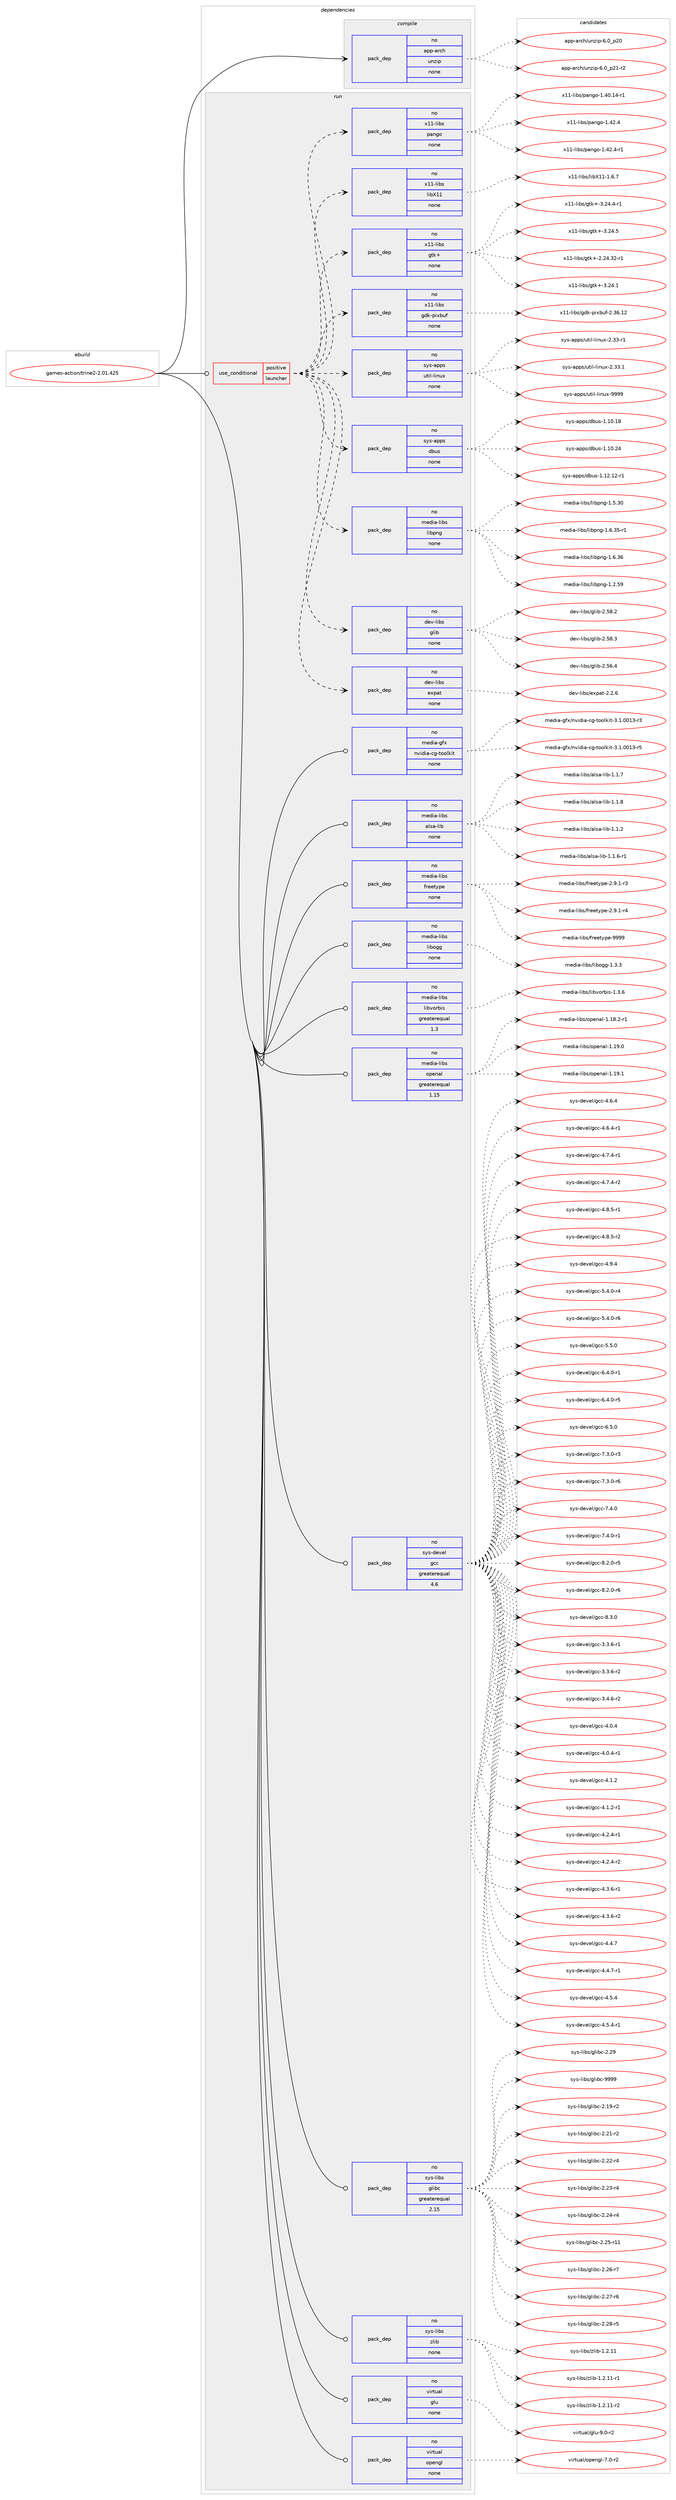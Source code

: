 digraph prolog {

# *************
# Graph options
# *************

newrank=true;
concentrate=true;
compound=true;
graph [rankdir=LR,fontname=Helvetica,fontsize=10,ranksep=1.5];#, ranksep=2.5, nodesep=0.2];
edge  [arrowhead=vee];
node  [fontname=Helvetica,fontsize=10];

# **********
# The ebuild
# **********

subgraph cluster_leftcol {
color=gray;
rank=same;
label=<<i>ebuild</i>>;
id [label="games-action/trine2-2.01.425", color=red, width=4, href="../games-action/trine2-2.01.425.svg"];
}

# ****************
# The dependencies
# ****************

subgraph cluster_midcol {
color=gray;
label=<<i>dependencies</i>>;
subgraph cluster_compile {
fillcolor="#eeeeee";
style=filled;
label=<<i>compile</i>>;
subgraph pack1104033 {
dependency1553900 [label=<<TABLE BORDER="0" CELLBORDER="1" CELLSPACING="0" CELLPADDING="4" WIDTH="220"><TR><TD ROWSPAN="6" CELLPADDING="30">pack_dep</TD></TR><TR><TD WIDTH="110">no</TD></TR><TR><TD>app-arch</TD></TR><TR><TD>unzip</TD></TR><TR><TD>none</TD></TR><TR><TD></TD></TR></TABLE>>, shape=none, color=blue];
}
id:e -> dependency1553900:w [weight=20,style="solid",arrowhead="vee"];
}
subgraph cluster_compileandrun {
fillcolor="#eeeeee";
style=filled;
label=<<i>compile and run</i>>;
}
subgraph cluster_run {
fillcolor="#eeeeee";
style=filled;
label=<<i>run</i>>;
subgraph cond426079 {
dependency1553901 [label=<<TABLE BORDER="0" CELLBORDER="1" CELLSPACING="0" CELLPADDING="4"><TR><TD ROWSPAN="3" CELLPADDING="10">use_conditional</TD></TR><TR><TD>positive</TD></TR><TR><TD>launcher</TD></TR></TABLE>>, shape=none, color=red];
subgraph pack1104034 {
dependency1553902 [label=<<TABLE BORDER="0" CELLBORDER="1" CELLSPACING="0" CELLPADDING="4" WIDTH="220"><TR><TD ROWSPAN="6" CELLPADDING="30">pack_dep</TD></TR><TR><TD WIDTH="110">no</TD></TR><TR><TD>dev-libs</TD></TR><TR><TD>expat</TD></TR><TR><TD>none</TD></TR><TR><TD></TD></TR></TABLE>>, shape=none, color=blue];
}
dependency1553901:e -> dependency1553902:w [weight=20,style="dashed",arrowhead="vee"];
subgraph pack1104035 {
dependency1553903 [label=<<TABLE BORDER="0" CELLBORDER="1" CELLSPACING="0" CELLPADDING="4" WIDTH="220"><TR><TD ROWSPAN="6" CELLPADDING="30">pack_dep</TD></TR><TR><TD WIDTH="110">no</TD></TR><TR><TD>dev-libs</TD></TR><TR><TD>glib</TD></TR><TR><TD>none</TD></TR><TR><TD></TD></TR></TABLE>>, shape=none, color=blue];
}
dependency1553901:e -> dependency1553903:w [weight=20,style="dashed",arrowhead="vee"];
subgraph pack1104036 {
dependency1553904 [label=<<TABLE BORDER="0" CELLBORDER="1" CELLSPACING="0" CELLPADDING="4" WIDTH="220"><TR><TD ROWSPAN="6" CELLPADDING="30">pack_dep</TD></TR><TR><TD WIDTH="110">no</TD></TR><TR><TD>media-libs</TD></TR><TR><TD>libpng</TD></TR><TR><TD>none</TD></TR><TR><TD></TD></TR></TABLE>>, shape=none, color=blue];
}
dependency1553901:e -> dependency1553904:w [weight=20,style="dashed",arrowhead="vee"];
subgraph pack1104037 {
dependency1553905 [label=<<TABLE BORDER="0" CELLBORDER="1" CELLSPACING="0" CELLPADDING="4" WIDTH="220"><TR><TD ROWSPAN="6" CELLPADDING="30">pack_dep</TD></TR><TR><TD WIDTH="110">no</TD></TR><TR><TD>sys-apps</TD></TR><TR><TD>dbus</TD></TR><TR><TD>none</TD></TR><TR><TD></TD></TR></TABLE>>, shape=none, color=blue];
}
dependency1553901:e -> dependency1553905:w [weight=20,style="dashed",arrowhead="vee"];
subgraph pack1104038 {
dependency1553906 [label=<<TABLE BORDER="0" CELLBORDER="1" CELLSPACING="0" CELLPADDING="4" WIDTH="220"><TR><TD ROWSPAN="6" CELLPADDING="30">pack_dep</TD></TR><TR><TD WIDTH="110">no</TD></TR><TR><TD>sys-apps</TD></TR><TR><TD>util-linux</TD></TR><TR><TD>none</TD></TR><TR><TD></TD></TR></TABLE>>, shape=none, color=blue];
}
dependency1553901:e -> dependency1553906:w [weight=20,style="dashed",arrowhead="vee"];
subgraph pack1104039 {
dependency1553907 [label=<<TABLE BORDER="0" CELLBORDER="1" CELLSPACING="0" CELLPADDING="4" WIDTH="220"><TR><TD ROWSPAN="6" CELLPADDING="30">pack_dep</TD></TR><TR><TD WIDTH="110">no</TD></TR><TR><TD>x11-libs</TD></TR><TR><TD>gdk-pixbuf</TD></TR><TR><TD>none</TD></TR><TR><TD></TD></TR></TABLE>>, shape=none, color=blue];
}
dependency1553901:e -> dependency1553907:w [weight=20,style="dashed",arrowhead="vee"];
subgraph pack1104040 {
dependency1553908 [label=<<TABLE BORDER="0" CELLBORDER="1" CELLSPACING="0" CELLPADDING="4" WIDTH="220"><TR><TD ROWSPAN="6" CELLPADDING="30">pack_dep</TD></TR><TR><TD WIDTH="110">no</TD></TR><TR><TD>x11-libs</TD></TR><TR><TD>gtk+</TD></TR><TR><TD>none</TD></TR><TR><TD></TD></TR></TABLE>>, shape=none, color=blue];
}
dependency1553901:e -> dependency1553908:w [weight=20,style="dashed",arrowhead="vee"];
subgraph pack1104041 {
dependency1553909 [label=<<TABLE BORDER="0" CELLBORDER="1" CELLSPACING="0" CELLPADDING="4" WIDTH="220"><TR><TD ROWSPAN="6" CELLPADDING="30">pack_dep</TD></TR><TR><TD WIDTH="110">no</TD></TR><TR><TD>x11-libs</TD></TR><TR><TD>libX11</TD></TR><TR><TD>none</TD></TR><TR><TD></TD></TR></TABLE>>, shape=none, color=blue];
}
dependency1553901:e -> dependency1553909:w [weight=20,style="dashed",arrowhead="vee"];
subgraph pack1104042 {
dependency1553910 [label=<<TABLE BORDER="0" CELLBORDER="1" CELLSPACING="0" CELLPADDING="4" WIDTH="220"><TR><TD ROWSPAN="6" CELLPADDING="30">pack_dep</TD></TR><TR><TD WIDTH="110">no</TD></TR><TR><TD>x11-libs</TD></TR><TR><TD>pango</TD></TR><TR><TD>none</TD></TR><TR><TD></TD></TR></TABLE>>, shape=none, color=blue];
}
dependency1553901:e -> dependency1553910:w [weight=20,style="dashed",arrowhead="vee"];
}
id:e -> dependency1553901:w [weight=20,style="solid",arrowhead="odot"];
subgraph pack1104043 {
dependency1553911 [label=<<TABLE BORDER="0" CELLBORDER="1" CELLSPACING="0" CELLPADDING="4" WIDTH="220"><TR><TD ROWSPAN="6" CELLPADDING="30">pack_dep</TD></TR><TR><TD WIDTH="110">no</TD></TR><TR><TD>media-gfx</TD></TR><TR><TD>nvidia-cg-toolkit</TD></TR><TR><TD>none</TD></TR><TR><TD></TD></TR></TABLE>>, shape=none, color=blue];
}
id:e -> dependency1553911:w [weight=20,style="solid",arrowhead="odot"];
subgraph pack1104044 {
dependency1553912 [label=<<TABLE BORDER="0" CELLBORDER="1" CELLSPACING="0" CELLPADDING="4" WIDTH="220"><TR><TD ROWSPAN="6" CELLPADDING="30">pack_dep</TD></TR><TR><TD WIDTH="110">no</TD></TR><TR><TD>media-libs</TD></TR><TR><TD>alsa-lib</TD></TR><TR><TD>none</TD></TR><TR><TD></TD></TR></TABLE>>, shape=none, color=blue];
}
id:e -> dependency1553912:w [weight=20,style="solid",arrowhead="odot"];
subgraph pack1104045 {
dependency1553913 [label=<<TABLE BORDER="0" CELLBORDER="1" CELLSPACING="0" CELLPADDING="4" WIDTH="220"><TR><TD ROWSPAN="6" CELLPADDING="30">pack_dep</TD></TR><TR><TD WIDTH="110">no</TD></TR><TR><TD>media-libs</TD></TR><TR><TD>freetype</TD></TR><TR><TD>none</TD></TR><TR><TD></TD></TR></TABLE>>, shape=none, color=blue];
}
id:e -> dependency1553913:w [weight=20,style="solid",arrowhead="odot"];
subgraph pack1104046 {
dependency1553914 [label=<<TABLE BORDER="0" CELLBORDER="1" CELLSPACING="0" CELLPADDING="4" WIDTH="220"><TR><TD ROWSPAN="6" CELLPADDING="30">pack_dep</TD></TR><TR><TD WIDTH="110">no</TD></TR><TR><TD>media-libs</TD></TR><TR><TD>libogg</TD></TR><TR><TD>none</TD></TR><TR><TD></TD></TR></TABLE>>, shape=none, color=blue];
}
id:e -> dependency1553914:w [weight=20,style="solid",arrowhead="odot"];
subgraph pack1104047 {
dependency1553915 [label=<<TABLE BORDER="0" CELLBORDER="1" CELLSPACING="0" CELLPADDING="4" WIDTH="220"><TR><TD ROWSPAN="6" CELLPADDING="30">pack_dep</TD></TR><TR><TD WIDTH="110">no</TD></TR><TR><TD>media-libs</TD></TR><TR><TD>libvorbis</TD></TR><TR><TD>greaterequal</TD></TR><TR><TD>1.3</TD></TR></TABLE>>, shape=none, color=blue];
}
id:e -> dependency1553915:w [weight=20,style="solid",arrowhead="odot"];
subgraph pack1104048 {
dependency1553916 [label=<<TABLE BORDER="0" CELLBORDER="1" CELLSPACING="0" CELLPADDING="4" WIDTH="220"><TR><TD ROWSPAN="6" CELLPADDING="30">pack_dep</TD></TR><TR><TD WIDTH="110">no</TD></TR><TR><TD>media-libs</TD></TR><TR><TD>openal</TD></TR><TR><TD>greaterequal</TD></TR><TR><TD>1.15</TD></TR></TABLE>>, shape=none, color=blue];
}
id:e -> dependency1553916:w [weight=20,style="solid",arrowhead="odot"];
subgraph pack1104049 {
dependency1553917 [label=<<TABLE BORDER="0" CELLBORDER="1" CELLSPACING="0" CELLPADDING="4" WIDTH="220"><TR><TD ROWSPAN="6" CELLPADDING="30">pack_dep</TD></TR><TR><TD WIDTH="110">no</TD></TR><TR><TD>sys-devel</TD></TR><TR><TD>gcc</TD></TR><TR><TD>greaterequal</TD></TR><TR><TD>4.6</TD></TR></TABLE>>, shape=none, color=blue];
}
id:e -> dependency1553917:w [weight=20,style="solid",arrowhead="odot"];
subgraph pack1104050 {
dependency1553918 [label=<<TABLE BORDER="0" CELLBORDER="1" CELLSPACING="0" CELLPADDING="4" WIDTH="220"><TR><TD ROWSPAN="6" CELLPADDING="30">pack_dep</TD></TR><TR><TD WIDTH="110">no</TD></TR><TR><TD>sys-libs</TD></TR><TR><TD>glibc</TD></TR><TR><TD>greaterequal</TD></TR><TR><TD>2.15</TD></TR></TABLE>>, shape=none, color=blue];
}
id:e -> dependency1553918:w [weight=20,style="solid",arrowhead="odot"];
subgraph pack1104051 {
dependency1553919 [label=<<TABLE BORDER="0" CELLBORDER="1" CELLSPACING="0" CELLPADDING="4" WIDTH="220"><TR><TD ROWSPAN="6" CELLPADDING="30">pack_dep</TD></TR><TR><TD WIDTH="110">no</TD></TR><TR><TD>sys-libs</TD></TR><TR><TD>zlib</TD></TR><TR><TD>none</TD></TR><TR><TD></TD></TR></TABLE>>, shape=none, color=blue];
}
id:e -> dependency1553919:w [weight=20,style="solid",arrowhead="odot"];
subgraph pack1104052 {
dependency1553920 [label=<<TABLE BORDER="0" CELLBORDER="1" CELLSPACING="0" CELLPADDING="4" WIDTH="220"><TR><TD ROWSPAN="6" CELLPADDING="30">pack_dep</TD></TR><TR><TD WIDTH="110">no</TD></TR><TR><TD>virtual</TD></TR><TR><TD>glu</TD></TR><TR><TD>none</TD></TR><TR><TD></TD></TR></TABLE>>, shape=none, color=blue];
}
id:e -> dependency1553920:w [weight=20,style="solid",arrowhead="odot"];
subgraph pack1104053 {
dependency1553921 [label=<<TABLE BORDER="0" CELLBORDER="1" CELLSPACING="0" CELLPADDING="4" WIDTH="220"><TR><TD ROWSPAN="6" CELLPADDING="30">pack_dep</TD></TR><TR><TD WIDTH="110">no</TD></TR><TR><TD>virtual</TD></TR><TR><TD>opengl</TD></TR><TR><TD>none</TD></TR><TR><TD></TD></TR></TABLE>>, shape=none, color=blue];
}
id:e -> dependency1553921:w [weight=20,style="solid",arrowhead="odot"];
}
}

# **************
# The candidates
# **************

subgraph cluster_choices {
rank=same;
color=gray;
label=<<i>candidates</i>>;

subgraph choice1104033 {
color=black;
nodesep=1;
choice971121124597114991044711711012210511245544648951125048 [label="app-arch/unzip-6.0_p20", color=red, width=4,href="../app-arch/unzip-6.0_p20.svg"];
choice9711211245971149910447117110122105112455446489511250494511450 [label="app-arch/unzip-6.0_p21-r2", color=red, width=4,href="../app-arch/unzip-6.0_p21-r2.svg"];
dependency1553900:e -> choice971121124597114991044711711012210511245544648951125048:w [style=dotted,weight="100"];
dependency1553900:e -> choice9711211245971149910447117110122105112455446489511250494511450:w [style=dotted,weight="100"];
}
subgraph choice1104034 {
color=black;
nodesep=1;
choice10010111845108105981154710112011297116455046504654 [label="dev-libs/expat-2.2.6", color=red, width=4,href="../dev-libs/expat-2.2.6.svg"];
dependency1553902:e -> choice10010111845108105981154710112011297116455046504654:w [style=dotted,weight="100"];
}
subgraph choice1104035 {
color=black;
nodesep=1;
choice1001011184510810598115471031081059845504653544652 [label="dev-libs/glib-2.56.4", color=red, width=4,href="../dev-libs/glib-2.56.4.svg"];
choice1001011184510810598115471031081059845504653564650 [label="dev-libs/glib-2.58.2", color=red, width=4,href="../dev-libs/glib-2.58.2.svg"];
choice1001011184510810598115471031081059845504653564651 [label="dev-libs/glib-2.58.3", color=red, width=4,href="../dev-libs/glib-2.58.3.svg"];
dependency1553903:e -> choice1001011184510810598115471031081059845504653544652:w [style=dotted,weight="100"];
dependency1553903:e -> choice1001011184510810598115471031081059845504653564650:w [style=dotted,weight="100"];
dependency1553903:e -> choice1001011184510810598115471031081059845504653564651:w [style=dotted,weight="100"];
}
subgraph choice1104036 {
color=black;
nodesep=1;
choice109101100105974510810598115471081059811211010345494650465357 [label="media-libs/libpng-1.2.59", color=red, width=4,href="../media-libs/libpng-1.2.59.svg"];
choice109101100105974510810598115471081059811211010345494653465148 [label="media-libs/libpng-1.5.30", color=red, width=4,href="../media-libs/libpng-1.5.30.svg"];
choice1091011001059745108105981154710810598112110103454946544651534511449 [label="media-libs/libpng-1.6.35-r1", color=red, width=4,href="../media-libs/libpng-1.6.35-r1.svg"];
choice109101100105974510810598115471081059811211010345494654465154 [label="media-libs/libpng-1.6.36", color=red, width=4,href="../media-libs/libpng-1.6.36.svg"];
dependency1553904:e -> choice109101100105974510810598115471081059811211010345494650465357:w [style=dotted,weight="100"];
dependency1553904:e -> choice109101100105974510810598115471081059811211010345494653465148:w [style=dotted,weight="100"];
dependency1553904:e -> choice1091011001059745108105981154710810598112110103454946544651534511449:w [style=dotted,weight="100"];
dependency1553904:e -> choice109101100105974510810598115471081059811211010345494654465154:w [style=dotted,weight="100"];
}
subgraph choice1104037 {
color=black;
nodesep=1;
choice115121115459711211211547100981171154549464948464956 [label="sys-apps/dbus-1.10.18", color=red, width=4,href="../sys-apps/dbus-1.10.18.svg"];
choice115121115459711211211547100981171154549464948465052 [label="sys-apps/dbus-1.10.24", color=red, width=4,href="../sys-apps/dbus-1.10.24.svg"];
choice1151211154597112112115471009811711545494649504649504511449 [label="sys-apps/dbus-1.12.12-r1", color=red, width=4,href="../sys-apps/dbus-1.12.12-r1.svg"];
dependency1553905:e -> choice115121115459711211211547100981171154549464948464956:w [style=dotted,weight="100"];
dependency1553905:e -> choice115121115459711211211547100981171154549464948465052:w [style=dotted,weight="100"];
dependency1553905:e -> choice1151211154597112112115471009811711545494649504649504511449:w [style=dotted,weight="100"];
}
subgraph choice1104038 {
color=black;
nodesep=1;
choice1151211154597112112115471171161051084510810511011712045504651514511449 [label="sys-apps/util-linux-2.33-r1", color=red, width=4,href="../sys-apps/util-linux-2.33-r1.svg"];
choice1151211154597112112115471171161051084510810511011712045504651514649 [label="sys-apps/util-linux-2.33.1", color=red, width=4,href="../sys-apps/util-linux-2.33.1.svg"];
choice115121115459711211211547117116105108451081051101171204557575757 [label="sys-apps/util-linux-9999", color=red, width=4,href="../sys-apps/util-linux-9999.svg"];
dependency1553906:e -> choice1151211154597112112115471171161051084510810511011712045504651514511449:w [style=dotted,weight="100"];
dependency1553906:e -> choice1151211154597112112115471171161051084510810511011712045504651514649:w [style=dotted,weight="100"];
dependency1553906:e -> choice115121115459711211211547117116105108451081051101171204557575757:w [style=dotted,weight="100"];
}
subgraph choice1104039 {
color=black;
nodesep=1;
choice120494945108105981154710310010745112105120981171024550465154464950 [label="x11-libs/gdk-pixbuf-2.36.12", color=red, width=4,href="../x11-libs/gdk-pixbuf-2.36.12.svg"];
dependency1553907:e -> choice120494945108105981154710310010745112105120981171024550465154464950:w [style=dotted,weight="100"];
}
subgraph choice1104040 {
color=black;
nodesep=1;
choice12049494510810598115471031161074345504650524651504511449 [label="x11-libs/gtk+-2.24.32-r1", color=red, width=4,href="../x11-libs/gtk+-2.24.32-r1.svg"];
choice12049494510810598115471031161074345514650524649 [label="x11-libs/gtk+-3.24.1", color=red, width=4,href="../x11-libs/gtk+-3.24.1.svg"];
choice120494945108105981154710311610743455146505246524511449 [label="x11-libs/gtk+-3.24.4-r1", color=red, width=4,href="../x11-libs/gtk+-3.24.4-r1.svg"];
choice12049494510810598115471031161074345514650524653 [label="x11-libs/gtk+-3.24.5", color=red, width=4,href="../x11-libs/gtk+-3.24.5.svg"];
dependency1553908:e -> choice12049494510810598115471031161074345504650524651504511449:w [style=dotted,weight="100"];
dependency1553908:e -> choice12049494510810598115471031161074345514650524649:w [style=dotted,weight="100"];
dependency1553908:e -> choice120494945108105981154710311610743455146505246524511449:w [style=dotted,weight="100"];
dependency1553908:e -> choice12049494510810598115471031161074345514650524653:w [style=dotted,weight="100"];
}
subgraph choice1104041 {
color=black;
nodesep=1;
choice120494945108105981154710810598884949454946544655 [label="x11-libs/libX11-1.6.7", color=red, width=4,href="../x11-libs/libX11-1.6.7.svg"];
dependency1553909:e -> choice120494945108105981154710810598884949454946544655:w [style=dotted,weight="100"];
}
subgraph choice1104042 {
color=black;
nodesep=1;
choice12049494510810598115471129711010311145494652484649524511449 [label="x11-libs/pango-1.40.14-r1", color=red, width=4,href="../x11-libs/pango-1.40.14-r1.svg"];
choice12049494510810598115471129711010311145494652504652 [label="x11-libs/pango-1.42.4", color=red, width=4,href="../x11-libs/pango-1.42.4.svg"];
choice120494945108105981154711297110103111454946525046524511449 [label="x11-libs/pango-1.42.4-r1", color=red, width=4,href="../x11-libs/pango-1.42.4-r1.svg"];
dependency1553910:e -> choice12049494510810598115471129711010311145494652484649524511449:w [style=dotted,weight="100"];
dependency1553910:e -> choice12049494510810598115471129711010311145494652504652:w [style=dotted,weight="100"];
dependency1553910:e -> choice120494945108105981154711297110103111454946525046524511449:w [style=dotted,weight="100"];
}
subgraph choice1104043 {
color=black;
nodesep=1;
choice109101100105974510310212047110118105100105974599103451161111111081071051164551464946484849514511451 [label="media-gfx/nvidia-cg-toolkit-3.1.0013-r3", color=red, width=4,href="../media-gfx/nvidia-cg-toolkit-3.1.0013-r3.svg"];
choice109101100105974510310212047110118105100105974599103451161111111081071051164551464946484849514511453 [label="media-gfx/nvidia-cg-toolkit-3.1.0013-r5", color=red, width=4,href="../media-gfx/nvidia-cg-toolkit-3.1.0013-r5.svg"];
dependency1553911:e -> choice109101100105974510310212047110118105100105974599103451161111111081071051164551464946484849514511451:w [style=dotted,weight="100"];
dependency1553911:e -> choice109101100105974510310212047110118105100105974599103451161111111081071051164551464946484849514511453:w [style=dotted,weight="100"];
}
subgraph choice1104044 {
color=black;
nodesep=1;
choice1091011001059745108105981154797108115974510810598454946494650 [label="media-libs/alsa-lib-1.1.2", color=red, width=4,href="../media-libs/alsa-lib-1.1.2.svg"];
choice10910110010597451081059811547971081159745108105984549464946544511449 [label="media-libs/alsa-lib-1.1.6-r1", color=red, width=4,href="../media-libs/alsa-lib-1.1.6-r1.svg"];
choice1091011001059745108105981154797108115974510810598454946494655 [label="media-libs/alsa-lib-1.1.7", color=red, width=4,href="../media-libs/alsa-lib-1.1.7.svg"];
choice1091011001059745108105981154797108115974510810598454946494656 [label="media-libs/alsa-lib-1.1.8", color=red, width=4,href="../media-libs/alsa-lib-1.1.8.svg"];
dependency1553912:e -> choice1091011001059745108105981154797108115974510810598454946494650:w [style=dotted,weight="100"];
dependency1553912:e -> choice10910110010597451081059811547971081159745108105984549464946544511449:w [style=dotted,weight="100"];
dependency1553912:e -> choice1091011001059745108105981154797108115974510810598454946494655:w [style=dotted,weight="100"];
dependency1553912:e -> choice1091011001059745108105981154797108115974510810598454946494656:w [style=dotted,weight="100"];
}
subgraph choice1104045 {
color=black;
nodesep=1;
choice109101100105974510810598115471021141011011161211121014550465746494511451 [label="media-libs/freetype-2.9.1-r3", color=red, width=4,href="../media-libs/freetype-2.9.1-r3.svg"];
choice109101100105974510810598115471021141011011161211121014550465746494511452 [label="media-libs/freetype-2.9.1-r4", color=red, width=4,href="../media-libs/freetype-2.9.1-r4.svg"];
choice109101100105974510810598115471021141011011161211121014557575757 [label="media-libs/freetype-9999", color=red, width=4,href="../media-libs/freetype-9999.svg"];
dependency1553913:e -> choice109101100105974510810598115471021141011011161211121014550465746494511451:w [style=dotted,weight="100"];
dependency1553913:e -> choice109101100105974510810598115471021141011011161211121014550465746494511452:w [style=dotted,weight="100"];
dependency1553913:e -> choice109101100105974510810598115471021141011011161211121014557575757:w [style=dotted,weight="100"];
}
subgraph choice1104046 {
color=black;
nodesep=1;
choice1091011001059745108105981154710810598111103103454946514651 [label="media-libs/libogg-1.3.3", color=red, width=4,href="../media-libs/libogg-1.3.3.svg"];
dependency1553914:e -> choice1091011001059745108105981154710810598111103103454946514651:w [style=dotted,weight="100"];
}
subgraph choice1104047 {
color=black;
nodesep=1;
choice109101100105974510810598115471081059811811111498105115454946514654 [label="media-libs/libvorbis-1.3.6", color=red, width=4,href="../media-libs/libvorbis-1.3.6.svg"];
dependency1553915:e -> choice109101100105974510810598115471081059811811111498105115454946514654:w [style=dotted,weight="100"];
}
subgraph choice1104048 {
color=black;
nodesep=1;
choice1091011001059745108105981154711111210111097108454946495646504511449 [label="media-libs/openal-1.18.2-r1", color=red, width=4,href="../media-libs/openal-1.18.2-r1.svg"];
choice109101100105974510810598115471111121011109710845494649574648 [label="media-libs/openal-1.19.0", color=red, width=4,href="../media-libs/openal-1.19.0.svg"];
choice109101100105974510810598115471111121011109710845494649574649 [label="media-libs/openal-1.19.1", color=red, width=4,href="../media-libs/openal-1.19.1.svg"];
dependency1553916:e -> choice1091011001059745108105981154711111210111097108454946495646504511449:w [style=dotted,weight="100"];
dependency1553916:e -> choice109101100105974510810598115471111121011109710845494649574648:w [style=dotted,weight="100"];
dependency1553916:e -> choice109101100105974510810598115471111121011109710845494649574649:w [style=dotted,weight="100"];
}
subgraph choice1104049 {
color=black;
nodesep=1;
choice115121115451001011181011084710399994551465146544511449 [label="sys-devel/gcc-3.3.6-r1", color=red, width=4,href="../sys-devel/gcc-3.3.6-r1.svg"];
choice115121115451001011181011084710399994551465146544511450 [label="sys-devel/gcc-3.3.6-r2", color=red, width=4,href="../sys-devel/gcc-3.3.6-r2.svg"];
choice115121115451001011181011084710399994551465246544511450 [label="sys-devel/gcc-3.4.6-r2", color=red, width=4,href="../sys-devel/gcc-3.4.6-r2.svg"];
choice11512111545100101118101108471039999455246484652 [label="sys-devel/gcc-4.0.4", color=red, width=4,href="../sys-devel/gcc-4.0.4.svg"];
choice115121115451001011181011084710399994552464846524511449 [label="sys-devel/gcc-4.0.4-r1", color=red, width=4,href="../sys-devel/gcc-4.0.4-r1.svg"];
choice11512111545100101118101108471039999455246494650 [label="sys-devel/gcc-4.1.2", color=red, width=4,href="../sys-devel/gcc-4.1.2.svg"];
choice115121115451001011181011084710399994552464946504511449 [label="sys-devel/gcc-4.1.2-r1", color=red, width=4,href="../sys-devel/gcc-4.1.2-r1.svg"];
choice115121115451001011181011084710399994552465046524511449 [label="sys-devel/gcc-4.2.4-r1", color=red, width=4,href="../sys-devel/gcc-4.2.4-r1.svg"];
choice115121115451001011181011084710399994552465046524511450 [label="sys-devel/gcc-4.2.4-r2", color=red, width=4,href="../sys-devel/gcc-4.2.4-r2.svg"];
choice115121115451001011181011084710399994552465146544511449 [label="sys-devel/gcc-4.3.6-r1", color=red, width=4,href="../sys-devel/gcc-4.3.6-r1.svg"];
choice115121115451001011181011084710399994552465146544511450 [label="sys-devel/gcc-4.3.6-r2", color=red, width=4,href="../sys-devel/gcc-4.3.6-r2.svg"];
choice11512111545100101118101108471039999455246524655 [label="sys-devel/gcc-4.4.7", color=red, width=4,href="../sys-devel/gcc-4.4.7.svg"];
choice115121115451001011181011084710399994552465246554511449 [label="sys-devel/gcc-4.4.7-r1", color=red, width=4,href="../sys-devel/gcc-4.4.7-r1.svg"];
choice11512111545100101118101108471039999455246534652 [label="sys-devel/gcc-4.5.4", color=red, width=4,href="../sys-devel/gcc-4.5.4.svg"];
choice115121115451001011181011084710399994552465346524511449 [label="sys-devel/gcc-4.5.4-r1", color=red, width=4,href="../sys-devel/gcc-4.5.4-r1.svg"];
choice11512111545100101118101108471039999455246544652 [label="sys-devel/gcc-4.6.4", color=red, width=4,href="../sys-devel/gcc-4.6.4.svg"];
choice115121115451001011181011084710399994552465446524511449 [label="sys-devel/gcc-4.6.4-r1", color=red, width=4,href="../sys-devel/gcc-4.6.4-r1.svg"];
choice115121115451001011181011084710399994552465546524511449 [label="sys-devel/gcc-4.7.4-r1", color=red, width=4,href="../sys-devel/gcc-4.7.4-r1.svg"];
choice115121115451001011181011084710399994552465546524511450 [label="sys-devel/gcc-4.7.4-r2", color=red, width=4,href="../sys-devel/gcc-4.7.4-r2.svg"];
choice115121115451001011181011084710399994552465646534511449 [label="sys-devel/gcc-4.8.5-r1", color=red, width=4,href="../sys-devel/gcc-4.8.5-r1.svg"];
choice115121115451001011181011084710399994552465646534511450 [label="sys-devel/gcc-4.8.5-r2", color=red, width=4,href="../sys-devel/gcc-4.8.5-r2.svg"];
choice11512111545100101118101108471039999455246574652 [label="sys-devel/gcc-4.9.4", color=red, width=4,href="../sys-devel/gcc-4.9.4.svg"];
choice115121115451001011181011084710399994553465246484511452 [label="sys-devel/gcc-5.4.0-r4", color=red, width=4,href="../sys-devel/gcc-5.4.0-r4.svg"];
choice115121115451001011181011084710399994553465246484511454 [label="sys-devel/gcc-5.4.0-r6", color=red, width=4,href="../sys-devel/gcc-5.4.0-r6.svg"];
choice11512111545100101118101108471039999455346534648 [label="sys-devel/gcc-5.5.0", color=red, width=4,href="../sys-devel/gcc-5.5.0.svg"];
choice115121115451001011181011084710399994554465246484511449 [label="sys-devel/gcc-6.4.0-r1", color=red, width=4,href="../sys-devel/gcc-6.4.0-r1.svg"];
choice115121115451001011181011084710399994554465246484511453 [label="sys-devel/gcc-6.4.0-r5", color=red, width=4,href="../sys-devel/gcc-6.4.0-r5.svg"];
choice11512111545100101118101108471039999455446534648 [label="sys-devel/gcc-6.5.0", color=red, width=4,href="../sys-devel/gcc-6.5.0.svg"];
choice115121115451001011181011084710399994555465146484511451 [label="sys-devel/gcc-7.3.0-r3", color=red, width=4,href="../sys-devel/gcc-7.3.0-r3.svg"];
choice115121115451001011181011084710399994555465146484511454 [label="sys-devel/gcc-7.3.0-r6", color=red, width=4,href="../sys-devel/gcc-7.3.0-r6.svg"];
choice11512111545100101118101108471039999455546524648 [label="sys-devel/gcc-7.4.0", color=red, width=4,href="../sys-devel/gcc-7.4.0.svg"];
choice115121115451001011181011084710399994555465246484511449 [label="sys-devel/gcc-7.4.0-r1", color=red, width=4,href="../sys-devel/gcc-7.4.0-r1.svg"];
choice115121115451001011181011084710399994556465046484511453 [label="sys-devel/gcc-8.2.0-r5", color=red, width=4,href="../sys-devel/gcc-8.2.0-r5.svg"];
choice115121115451001011181011084710399994556465046484511454 [label="sys-devel/gcc-8.2.0-r6", color=red, width=4,href="../sys-devel/gcc-8.2.0-r6.svg"];
choice11512111545100101118101108471039999455646514648 [label="sys-devel/gcc-8.3.0", color=red, width=4,href="../sys-devel/gcc-8.3.0.svg"];
dependency1553917:e -> choice115121115451001011181011084710399994551465146544511449:w [style=dotted,weight="100"];
dependency1553917:e -> choice115121115451001011181011084710399994551465146544511450:w [style=dotted,weight="100"];
dependency1553917:e -> choice115121115451001011181011084710399994551465246544511450:w [style=dotted,weight="100"];
dependency1553917:e -> choice11512111545100101118101108471039999455246484652:w [style=dotted,weight="100"];
dependency1553917:e -> choice115121115451001011181011084710399994552464846524511449:w [style=dotted,weight="100"];
dependency1553917:e -> choice11512111545100101118101108471039999455246494650:w [style=dotted,weight="100"];
dependency1553917:e -> choice115121115451001011181011084710399994552464946504511449:w [style=dotted,weight="100"];
dependency1553917:e -> choice115121115451001011181011084710399994552465046524511449:w [style=dotted,weight="100"];
dependency1553917:e -> choice115121115451001011181011084710399994552465046524511450:w [style=dotted,weight="100"];
dependency1553917:e -> choice115121115451001011181011084710399994552465146544511449:w [style=dotted,weight="100"];
dependency1553917:e -> choice115121115451001011181011084710399994552465146544511450:w [style=dotted,weight="100"];
dependency1553917:e -> choice11512111545100101118101108471039999455246524655:w [style=dotted,weight="100"];
dependency1553917:e -> choice115121115451001011181011084710399994552465246554511449:w [style=dotted,weight="100"];
dependency1553917:e -> choice11512111545100101118101108471039999455246534652:w [style=dotted,weight="100"];
dependency1553917:e -> choice115121115451001011181011084710399994552465346524511449:w [style=dotted,weight="100"];
dependency1553917:e -> choice11512111545100101118101108471039999455246544652:w [style=dotted,weight="100"];
dependency1553917:e -> choice115121115451001011181011084710399994552465446524511449:w [style=dotted,weight="100"];
dependency1553917:e -> choice115121115451001011181011084710399994552465546524511449:w [style=dotted,weight="100"];
dependency1553917:e -> choice115121115451001011181011084710399994552465546524511450:w [style=dotted,weight="100"];
dependency1553917:e -> choice115121115451001011181011084710399994552465646534511449:w [style=dotted,weight="100"];
dependency1553917:e -> choice115121115451001011181011084710399994552465646534511450:w [style=dotted,weight="100"];
dependency1553917:e -> choice11512111545100101118101108471039999455246574652:w [style=dotted,weight="100"];
dependency1553917:e -> choice115121115451001011181011084710399994553465246484511452:w [style=dotted,weight="100"];
dependency1553917:e -> choice115121115451001011181011084710399994553465246484511454:w [style=dotted,weight="100"];
dependency1553917:e -> choice11512111545100101118101108471039999455346534648:w [style=dotted,weight="100"];
dependency1553917:e -> choice115121115451001011181011084710399994554465246484511449:w [style=dotted,weight="100"];
dependency1553917:e -> choice115121115451001011181011084710399994554465246484511453:w [style=dotted,weight="100"];
dependency1553917:e -> choice11512111545100101118101108471039999455446534648:w [style=dotted,weight="100"];
dependency1553917:e -> choice115121115451001011181011084710399994555465146484511451:w [style=dotted,weight="100"];
dependency1553917:e -> choice115121115451001011181011084710399994555465146484511454:w [style=dotted,weight="100"];
dependency1553917:e -> choice11512111545100101118101108471039999455546524648:w [style=dotted,weight="100"];
dependency1553917:e -> choice115121115451001011181011084710399994555465246484511449:w [style=dotted,weight="100"];
dependency1553917:e -> choice115121115451001011181011084710399994556465046484511453:w [style=dotted,weight="100"];
dependency1553917:e -> choice115121115451001011181011084710399994556465046484511454:w [style=dotted,weight="100"];
dependency1553917:e -> choice11512111545100101118101108471039999455646514648:w [style=dotted,weight="100"];
}
subgraph choice1104050 {
color=black;
nodesep=1;
choice115121115451081059811547103108105989945504649574511450 [label="sys-libs/glibc-2.19-r2", color=red, width=4,href="../sys-libs/glibc-2.19-r2.svg"];
choice115121115451081059811547103108105989945504650494511450 [label="sys-libs/glibc-2.21-r2", color=red, width=4,href="../sys-libs/glibc-2.21-r2.svg"];
choice115121115451081059811547103108105989945504650504511452 [label="sys-libs/glibc-2.22-r4", color=red, width=4,href="../sys-libs/glibc-2.22-r4.svg"];
choice115121115451081059811547103108105989945504650514511452 [label="sys-libs/glibc-2.23-r4", color=red, width=4,href="../sys-libs/glibc-2.23-r4.svg"];
choice115121115451081059811547103108105989945504650524511452 [label="sys-libs/glibc-2.24-r4", color=red, width=4,href="../sys-libs/glibc-2.24-r4.svg"];
choice11512111545108105981154710310810598994550465053451144949 [label="sys-libs/glibc-2.25-r11", color=red, width=4,href="../sys-libs/glibc-2.25-r11.svg"];
choice115121115451081059811547103108105989945504650544511455 [label="sys-libs/glibc-2.26-r7", color=red, width=4,href="../sys-libs/glibc-2.26-r7.svg"];
choice115121115451081059811547103108105989945504650554511454 [label="sys-libs/glibc-2.27-r6", color=red, width=4,href="../sys-libs/glibc-2.27-r6.svg"];
choice115121115451081059811547103108105989945504650564511453 [label="sys-libs/glibc-2.28-r5", color=red, width=4,href="../sys-libs/glibc-2.28-r5.svg"];
choice11512111545108105981154710310810598994550465057 [label="sys-libs/glibc-2.29", color=red, width=4,href="../sys-libs/glibc-2.29.svg"];
choice11512111545108105981154710310810598994557575757 [label="sys-libs/glibc-9999", color=red, width=4,href="../sys-libs/glibc-9999.svg"];
dependency1553918:e -> choice115121115451081059811547103108105989945504649574511450:w [style=dotted,weight="100"];
dependency1553918:e -> choice115121115451081059811547103108105989945504650494511450:w [style=dotted,weight="100"];
dependency1553918:e -> choice115121115451081059811547103108105989945504650504511452:w [style=dotted,weight="100"];
dependency1553918:e -> choice115121115451081059811547103108105989945504650514511452:w [style=dotted,weight="100"];
dependency1553918:e -> choice115121115451081059811547103108105989945504650524511452:w [style=dotted,weight="100"];
dependency1553918:e -> choice11512111545108105981154710310810598994550465053451144949:w [style=dotted,weight="100"];
dependency1553918:e -> choice115121115451081059811547103108105989945504650544511455:w [style=dotted,weight="100"];
dependency1553918:e -> choice115121115451081059811547103108105989945504650554511454:w [style=dotted,weight="100"];
dependency1553918:e -> choice115121115451081059811547103108105989945504650564511453:w [style=dotted,weight="100"];
dependency1553918:e -> choice11512111545108105981154710310810598994550465057:w [style=dotted,weight="100"];
dependency1553918:e -> choice11512111545108105981154710310810598994557575757:w [style=dotted,weight="100"];
}
subgraph choice1104051 {
color=black;
nodesep=1;
choice1151211154510810598115471221081059845494650464949 [label="sys-libs/zlib-1.2.11", color=red, width=4,href="../sys-libs/zlib-1.2.11.svg"];
choice11512111545108105981154712210810598454946504649494511449 [label="sys-libs/zlib-1.2.11-r1", color=red, width=4,href="../sys-libs/zlib-1.2.11-r1.svg"];
choice11512111545108105981154712210810598454946504649494511450 [label="sys-libs/zlib-1.2.11-r2", color=red, width=4,href="../sys-libs/zlib-1.2.11-r2.svg"];
dependency1553919:e -> choice1151211154510810598115471221081059845494650464949:w [style=dotted,weight="100"];
dependency1553919:e -> choice11512111545108105981154712210810598454946504649494511449:w [style=dotted,weight="100"];
dependency1553919:e -> choice11512111545108105981154712210810598454946504649494511450:w [style=dotted,weight="100"];
}
subgraph choice1104052 {
color=black;
nodesep=1;
choice1181051141161179710847103108117455746484511450 [label="virtual/glu-9.0-r2", color=red, width=4,href="../virtual/glu-9.0-r2.svg"];
dependency1553920:e -> choice1181051141161179710847103108117455746484511450:w [style=dotted,weight="100"];
}
subgraph choice1104053 {
color=black;
nodesep=1;
choice1181051141161179710847111112101110103108455546484511450 [label="virtual/opengl-7.0-r2", color=red, width=4,href="../virtual/opengl-7.0-r2.svg"];
dependency1553921:e -> choice1181051141161179710847111112101110103108455546484511450:w [style=dotted,weight="100"];
}
}

}
